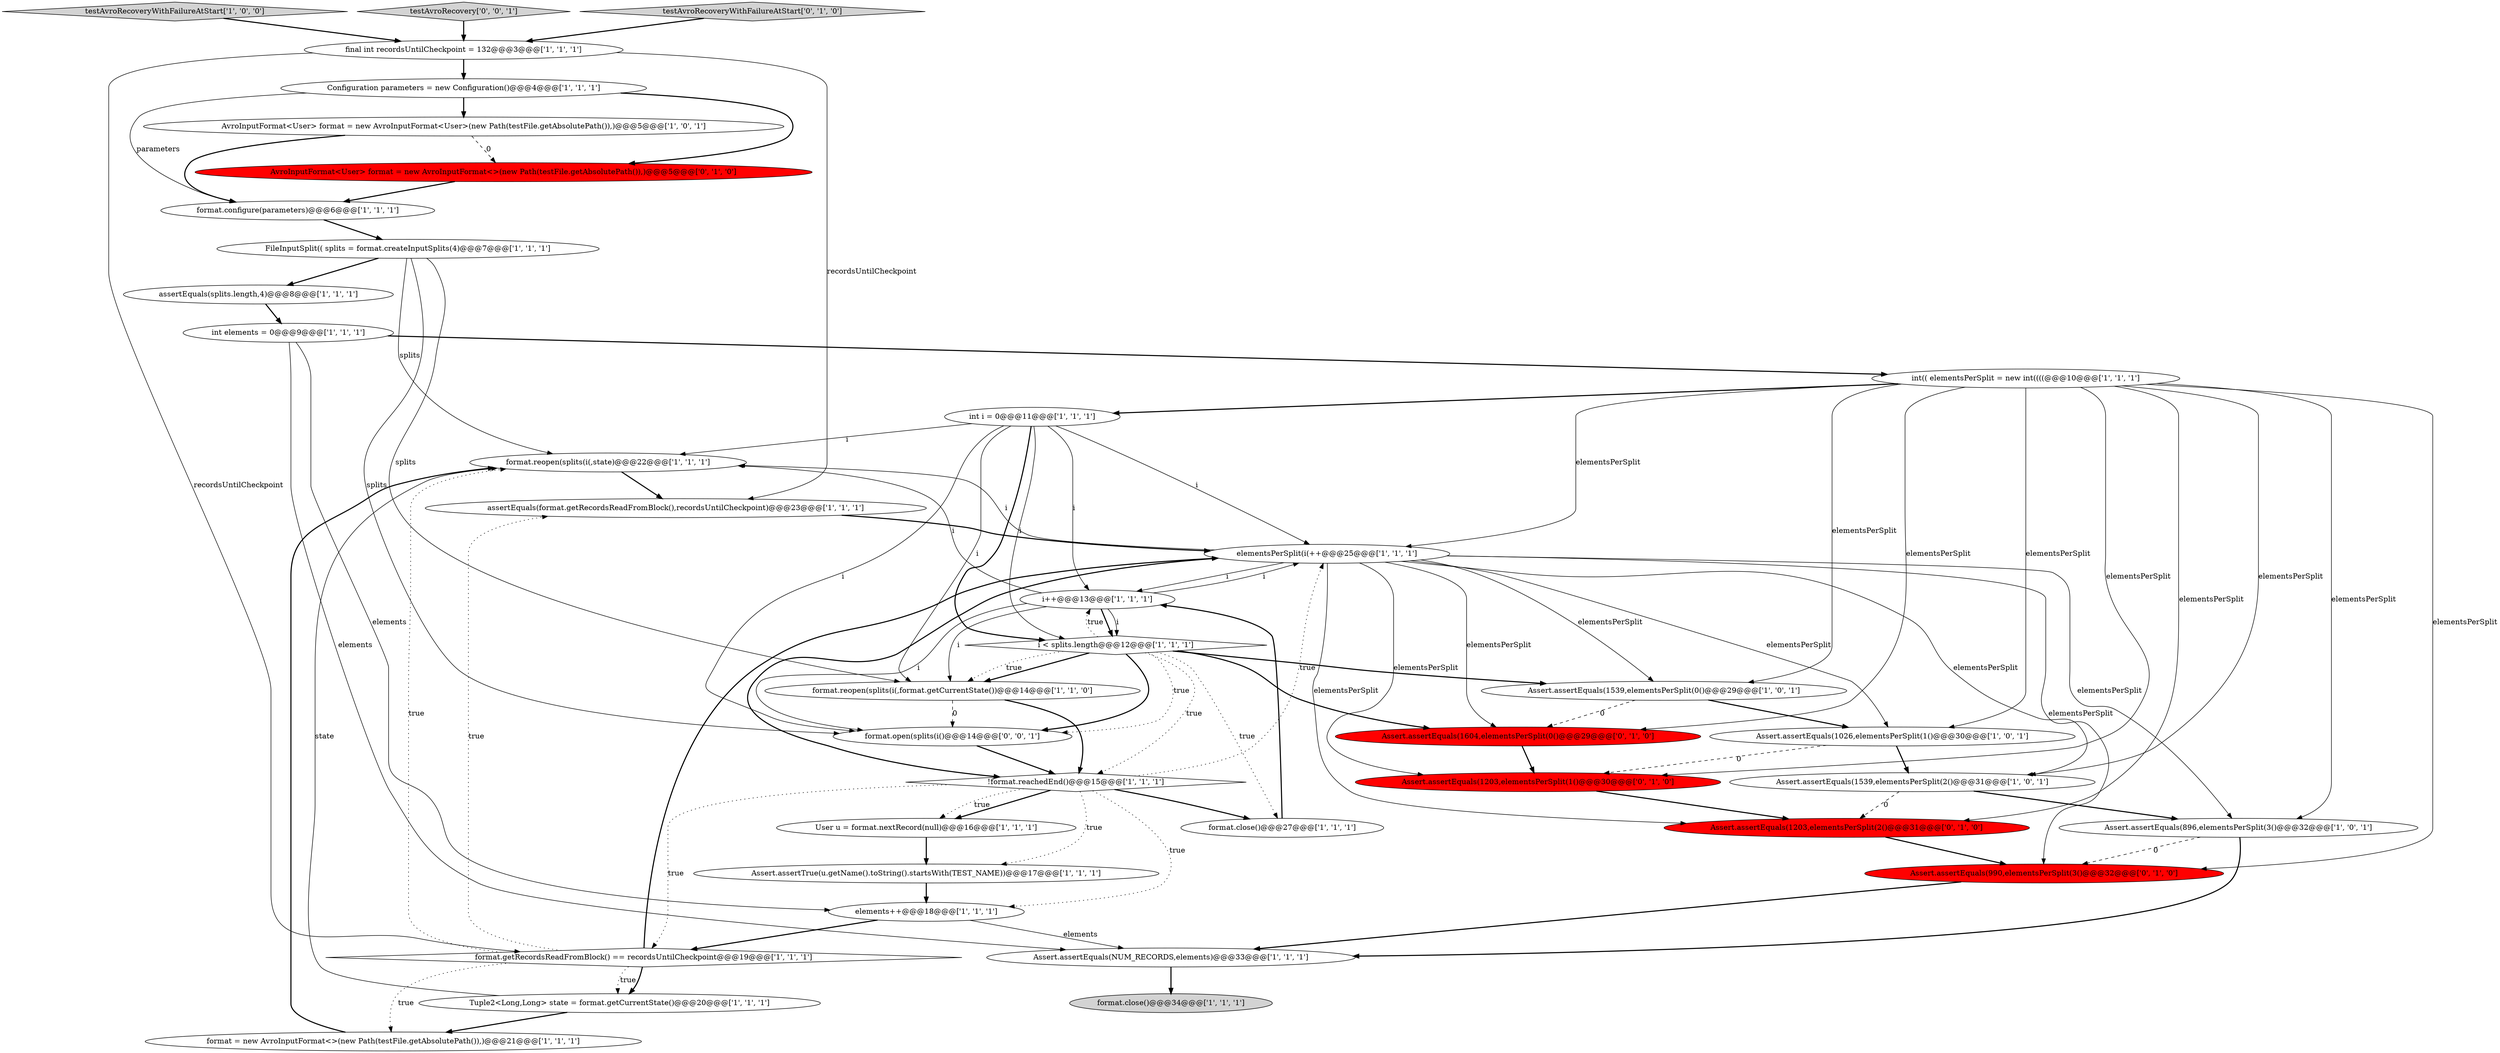 digraph {
13 [style = filled, label = "int(( elementsPerSplit = new int((((@@@10@@@['1', '1', '1']", fillcolor = white, shape = ellipse image = "AAA0AAABBB1BBB"];
26 [style = filled, label = "format.close()@@@27@@@['1', '1', '1']", fillcolor = white, shape = ellipse image = "AAA0AAABBB1BBB"];
4 [style = filled, label = "Tuple2<Long,Long> state = format.getCurrentState()@@@20@@@['1', '1', '1']", fillcolor = white, shape = ellipse image = "AAA0AAABBB1BBB"];
2 [style = filled, label = "final int recordsUntilCheckpoint = 132@@@3@@@['1', '1', '1']", fillcolor = white, shape = ellipse image = "AAA0AAABBB1BBB"];
23 [style = filled, label = "assertEquals(format.getRecordsReadFromBlock(),recordsUntilCheckpoint)@@@23@@@['1', '1', '1']", fillcolor = white, shape = ellipse image = "AAA0AAABBB1BBB"];
30 [style = filled, label = "Assert.assertEquals(1203,elementsPerSplit(1()@@@30@@@['0', '1', '0']", fillcolor = red, shape = ellipse image = "AAA1AAABBB2BBB"];
27 [style = filled, label = "Assert.assertTrue(u.getName().toString().startsWith(TEST_NAME))@@@17@@@['1', '1', '1']", fillcolor = white, shape = ellipse image = "AAA0AAABBB1BBB"];
8 [style = filled, label = "int i = 0@@@11@@@['1', '1', '1']", fillcolor = white, shape = ellipse image = "AAA0AAABBB1BBB"];
15 [style = filled, label = "format.configure(parameters)@@@6@@@['1', '1', '1']", fillcolor = white, shape = ellipse image = "AAA0AAABBB1BBB"];
16 [style = filled, label = "AvroInputFormat<User> format = new AvroInputFormat<User>(new Path(testFile.getAbsolutePath()),)@@@5@@@['1', '0', '1']", fillcolor = white, shape = ellipse image = "AAA0AAABBB1BBB"];
21 [style = filled, label = "Assert.assertEquals(1026,elementsPerSplit(1()@@@30@@@['1', '0', '1']", fillcolor = white, shape = ellipse image = "AAA0AAABBB1BBB"];
25 [style = filled, label = "format.reopen(splits(i(,state)@@@22@@@['1', '1', '1']", fillcolor = white, shape = ellipse image = "AAA0AAABBB1BBB"];
33 [style = filled, label = "Assert.assertEquals(990,elementsPerSplit(3()@@@32@@@['0', '1', '0']", fillcolor = red, shape = ellipse image = "AAA1AAABBB2BBB"];
12 [style = filled, label = "i++@@@13@@@['1', '1', '1']", fillcolor = white, shape = ellipse image = "AAA0AAABBB1BBB"];
22 [style = filled, label = "Configuration parameters = new Configuration()@@@4@@@['1', '1', '1']", fillcolor = white, shape = ellipse image = "AAA0AAABBB1BBB"];
3 [style = filled, label = "Assert.assertEquals(NUM_RECORDS,elements)@@@33@@@['1', '1', '1']", fillcolor = white, shape = ellipse image = "AAA0AAABBB1BBB"];
10 [style = filled, label = "testAvroRecoveryWithFailureAtStart['1', '0', '0']", fillcolor = lightgray, shape = diamond image = "AAA0AAABBB1BBB"];
9 [style = filled, label = "User u = format.nextRecord(null)@@@16@@@['1', '1', '1']", fillcolor = white, shape = ellipse image = "AAA0AAABBB1BBB"];
1 [style = filled, label = "FileInputSplit(( splits = format.createInputSplits(4)@@@7@@@['1', '1', '1']", fillcolor = white, shape = ellipse image = "AAA0AAABBB1BBB"];
0 [style = filled, label = "format.close()@@@34@@@['1', '1', '1']", fillcolor = lightgray, shape = ellipse image = "AAA0AAABBB1BBB"];
17 [style = filled, label = "format = new AvroInputFormat<>(new Path(testFile.getAbsolutePath()),)@@@21@@@['1', '1', '1']", fillcolor = white, shape = ellipse image = "AAA0AAABBB1BBB"];
19 [style = filled, label = "format.getRecordsReadFromBlock() == recordsUntilCheckpoint@@@19@@@['1', '1', '1']", fillcolor = white, shape = diamond image = "AAA0AAABBB1BBB"];
32 [style = filled, label = "Assert.assertEquals(1604,elementsPerSplit(0()@@@29@@@['0', '1', '0']", fillcolor = red, shape = ellipse image = "AAA1AAABBB2BBB"];
20 [style = filled, label = "elements++@@@18@@@['1', '1', '1']", fillcolor = white, shape = ellipse image = "AAA0AAABBB1BBB"];
6 [style = filled, label = "Assert.assertEquals(1539,elementsPerSplit(0()@@@29@@@['1', '0', '1']", fillcolor = white, shape = ellipse image = "AAA0AAABBB1BBB"];
37 [style = filled, label = "format.open(splits(i()@@@14@@@['0', '0', '1']", fillcolor = white, shape = ellipse image = "AAA0AAABBB3BBB"];
24 [style = filled, label = "Assert.assertEquals(896,elementsPerSplit(3()@@@32@@@['1', '0', '1']", fillcolor = white, shape = ellipse image = "AAA0AAABBB1BBB"];
28 [style = filled, label = "Assert.assertEquals(1539,elementsPerSplit(2()@@@31@@@['1', '0', '1']", fillcolor = white, shape = ellipse image = "AAA0AAABBB1BBB"];
18 [style = filled, label = "i < splits.length@@@12@@@['1', '1', '1']", fillcolor = white, shape = diamond image = "AAA0AAABBB1BBB"];
14 [style = filled, label = "!format.reachedEnd()@@@15@@@['1', '1', '1']", fillcolor = white, shape = diamond image = "AAA0AAABBB1BBB"];
5 [style = filled, label = "int elements = 0@@@9@@@['1', '1', '1']", fillcolor = white, shape = ellipse image = "AAA0AAABBB1BBB"];
11 [style = filled, label = "format.reopen(splits(i(,format.getCurrentState())@@@14@@@['1', '1', '0']", fillcolor = white, shape = ellipse image = "AAA0AAABBB1BBB"];
35 [style = filled, label = "AvroInputFormat<User> format = new AvroInputFormat<>(new Path(testFile.getAbsolutePath()),)@@@5@@@['0', '1', '0']", fillcolor = red, shape = ellipse image = "AAA1AAABBB2BBB"];
31 [style = filled, label = "Assert.assertEquals(1203,elementsPerSplit(2()@@@31@@@['0', '1', '0']", fillcolor = red, shape = ellipse image = "AAA1AAABBB2BBB"];
36 [style = filled, label = "testAvroRecovery['0', '0', '1']", fillcolor = lightgray, shape = diamond image = "AAA0AAABBB3BBB"];
29 [style = filled, label = "assertEquals(splits.length,4)@@@8@@@['1', '1', '1']", fillcolor = white, shape = ellipse image = "AAA0AAABBB1BBB"];
34 [style = filled, label = "testAvroRecoveryWithFailureAtStart['0', '1', '0']", fillcolor = lightgray, shape = diamond image = "AAA0AAABBB2BBB"];
7 [style = filled, label = "elementsPerSplit(i(++@@@25@@@['1', '1', '1']", fillcolor = white, shape = ellipse image = "AAA0AAABBB1BBB"];
17->25 [style = bold, label=""];
29->5 [style = bold, label=""];
14->19 [style = dotted, label="true"];
1->25 [style = solid, label="splits"];
12->37 [style = solid, label="i"];
11->14 [style = bold, label=""];
16->35 [style = dashed, label="0"];
12->25 [style = solid, label="i"];
18->37 [style = dotted, label="true"];
21->28 [style = bold, label=""];
7->14 [style = bold, label=""];
21->30 [style = dashed, label="0"];
26->12 [style = bold, label=""];
7->32 [style = solid, label="elementsPerSplit"];
34->2 [style = bold, label=""];
36->2 [style = bold, label=""];
13->30 [style = solid, label="elementsPerSplit"];
14->7 [style = dotted, label="true"];
12->18 [style = bold, label=""];
18->32 [style = bold, label=""];
7->28 [style = solid, label="elementsPerSplit"];
14->9 [style = bold, label=""];
7->33 [style = solid, label="elementsPerSplit"];
12->18 [style = solid, label="i"];
4->25 [style = solid, label="state"];
13->21 [style = solid, label="elementsPerSplit"];
13->6 [style = solid, label="elementsPerSplit"];
8->11 [style = solid, label="i"];
33->3 [style = bold, label=""];
19->17 [style = dotted, label="true"];
24->33 [style = dashed, label="0"];
8->18 [style = bold, label=""];
6->32 [style = dashed, label="0"];
18->11 [style = bold, label=""];
7->21 [style = solid, label="elementsPerSplit"];
14->27 [style = dotted, label="true"];
3->0 [style = bold, label=""];
8->25 [style = solid, label="i"];
7->12 [style = solid, label="i"];
18->11 [style = dotted, label="true"];
13->31 [style = solid, label="elementsPerSplit"];
28->31 [style = dashed, label="0"];
1->11 [style = solid, label="splits"];
19->4 [style = dotted, label="true"];
18->26 [style = dotted, label="true"];
1->37 [style = solid, label="splits"];
31->33 [style = bold, label=""];
7->30 [style = solid, label="elementsPerSplit"];
13->24 [style = solid, label="elementsPerSplit"];
28->24 [style = bold, label=""];
10->2 [style = bold, label=""];
12->11 [style = solid, label="i"];
23->7 [style = bold, label=""];
13->32 [style = solid, label="elementsPerSplit"];
20->19 [style = bold, label=""];
8->7 [style = solid, label="i"];
27->20 [style = bold, label=""];
24->3 [style = bold, label=""];
13->7 [style = solid, label="elementsPerSplit"];
2->19 [style = solid, label="recordsUntilCheckpoint"];
13->33 [style = solid, label="elementsPerSplit"];
18->37 [style = bold, label=""];
4->17 [style = bold, label=""];
35->15 [style = bold, label=""];
22->16 [style = bold, label=""];
6->21 [style = bold, label=""];
32->30 [style = bold, label=""];
9->27 [style = bold, label=""];
2->23 [style = solid, label="recordsUntilCheckpoint"];
13->28 [style = solid, label="elementsPerSplit"];
18->6 [style = bold, label=""];
30->31 [style = bold, label=""];
5->20 [style = solid, label="elements"];
7->31 [style = solid, label="elementsPerSplit"];
5->13 [style = bold, label=""];
7->6 [style = solid, label="elementsPerSplit"];
1->29 [style = bold, label=""];
7->24 [style = solid, label="elementsPerSplit"];
22->35 [style = bold, label=""];
8->12 [style = solid, label="i"];
12->7 [style = solid, label="i"];
15->1 [style = bold, label=""];
16->15 [style = bold, label=""];
19->25 [style = dotted, label="true"];
25->23 [style = bold, label=""];
8->18 [style = solid, label="i"];
19->23 [style = dotted, label="true"];
7->25 [style = solid, label="i"];
18->14 [style = dotted, label="true"];
14->26 [style = bold, label=""];
14->20 [style = dotted, label="true"];
37->14 [style = bold, label=""];
18->12 [style = dotted, label="true"];
5->3 [style = solid, label="elements"];
20->3 [style = solid, label="elements"];
22->15 [style = solid, label="parameters"];
11->37 [style = dashed, label="0"];
19->4 [style = bold, label=""];
14->9 [style = dotted, label="true"];
13->8 [style = bold, label=""];
2->22 [style = bold, label=""];
19->7 [style = bold, label=""];
8->37 [style = solid, label="i"];
}
